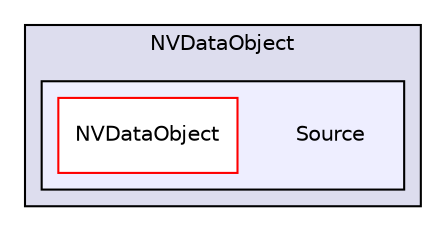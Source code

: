 digraph "Source" {
  compound=true
  node [ fontsize="10", fontname="Helvetica"];
  edge [ labelfontsize="10", labelfontname="Helvetica"];
  subgraph clusterdir_67fea2ea2be8214688ff5886d158280e {
    graph [ bgcolor="#ddddee", pencolor="black", label="NVDataObject" fontname="Helvetica", fontsize="10", URL="dir_67fea2ea2be8214688ff5886d158280e.html"]
  subgraph clusterdir_a7335223e37b32d6629ff1183c50e1e2 {
    graph [ bgcolor="#eeeeff", pencolor="black", label="" URL="dir_a7335223e37b32d6629ff1183c50e1e2.html"];
    dir_a7335223e37b32d6629ff1183c50e1e2 [shape=plaintext label="Source"];
    dir_edbd430c2387e0e7fb58928954133c48 [shape=box label="NVDataObject" color="red" fillcolor="white" style="filled" URL="dir_edbd430c2387e0e7fb58928954133c48.html"];
  }
  }
}
